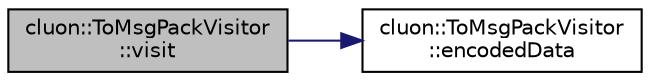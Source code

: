 digraph "cluon::ToMsgPackVisitor::visit"
{
 // LATEX_PDF_SIZE
  edge [fontname="Helvetica",fontsize="10",labelfontname="Helvetica",labelfontsize="10"];
  node [fontname="Helvetica",fontsize="10",shape=record];
  rankdir="LR";
  Node1 [label="cluon::ToMsgPackVisitor\l::visit",height=0.2,width=0.4,color="black", fillcolor="grey75", style="filled", fontcolor="black",tooltip=" "];
  Node1 -> Node2 [color="midnightblue",fontsize="10",style="solid"];
  Node2 [label="cluon::ToMsgPackVisitor\l::encodedData",height=0.2,width=0.4,color="black", fillcolor="white", style="filled",URL="$classcluon_1_1ToMsgPackVisitor.html#a485b37628f410a164dd995d585386b89",tooltip=" "];
}
